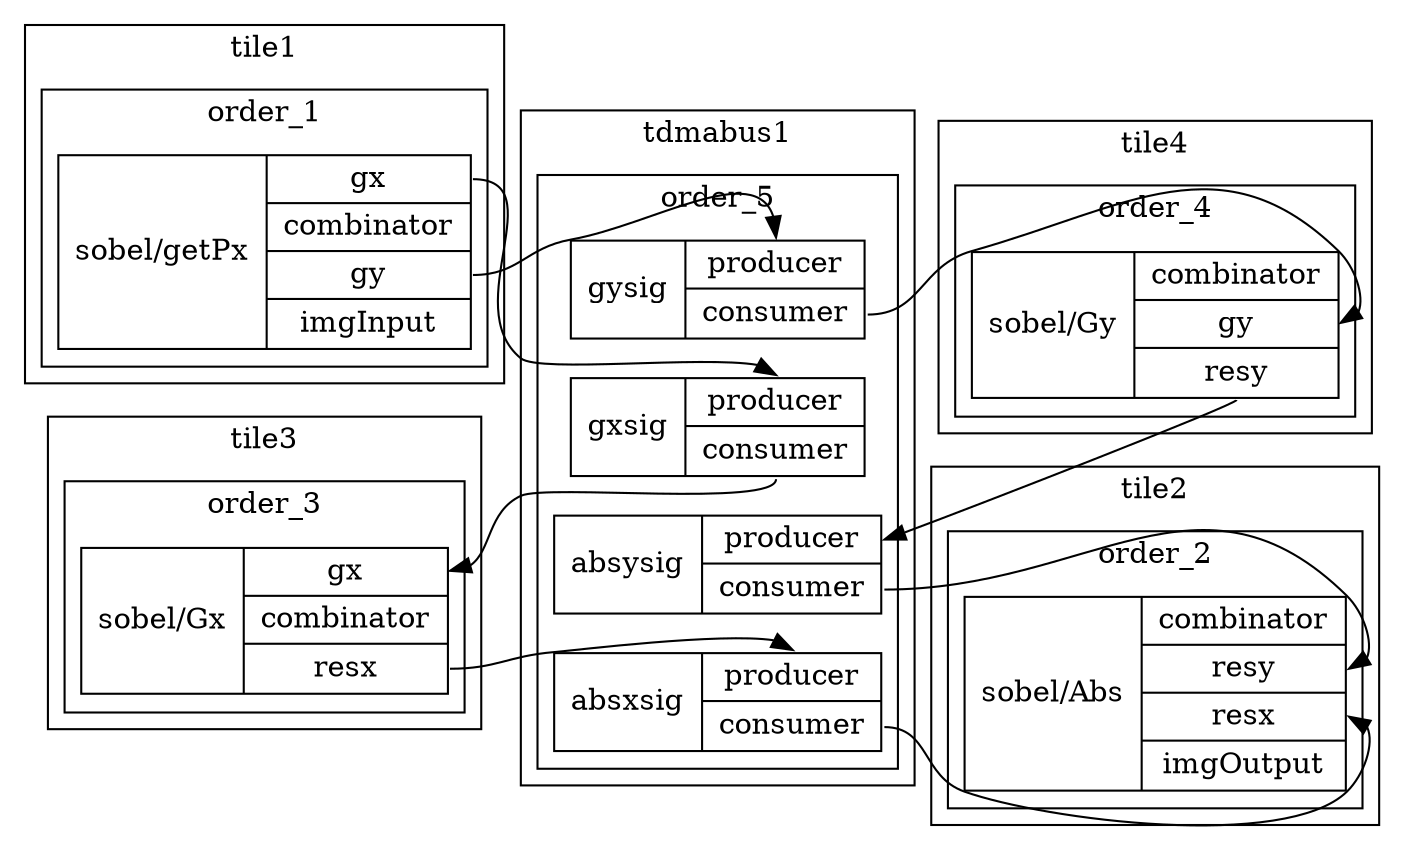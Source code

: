 digraph {
	graph [_draw_="c 9 -#fffffe00 C 7 -#ffffff P 4 0 0 0 500 574 500 574 0 ",
		bb="0,0,574,500",
		rankdir=LR,
		xdotversion=1.7
	];
	node [label="\N"];
	subgraph cluster_tile2 {
		graph [_draw_="c 7 -#000000 p 4 380 8 380 180 566 180 566 8 ",
			_ldraw_="F 14 11 -Times-Roman c 7 -#000000 T 473 164.8 0 23 5 -tile2 ",
			bb="380,8,566,180",
			label=tile2,
			lheight=0.21,
			lp="473,168.5",
			lwidth=0.32,
			rankdir=LR
		];
		subgraph cluster_order_2 {
			graph [_draw_="c 7 -#000000 p 4 388 16 388 149 558 149 558 16 ",
				_ldraw_="F 14 11 -Times-Roman c 7 -#000000 T 473 133.8 0 45 7 -order_2 ",
				bb="388,16,558,149",
				label=order_2,
				lheight=0.21,
				lp="473,137.5",
				lwidth=0.62,
				rankdir=LR
			];
			"sobel/Abs"	[_draw_="c 7 -#000000 p 4 396 25 396 117 550 117 550 25 c 7 -#000000 L 2 470 25 470 117 c 7 -#000000 L 2 470 94 550 94 c 7 -#000000 L 2 470 \
71 550 71 c 7 -#000000 L 2 470 48 550 48 ",
				_ldraw_="F 14 11 -Times-Roman c 7 -#000000 T 433 67.3 0 58 9 -sobel/Abs F 14 11 -Times-Roman c 7 -#000000 T 510 101.8 0 64 10 -combinator \
F 14 11 -Times-Roman c 7 -#000000 T 510 78.8 0 24 4 -resy F 14 11 -Times-Roman c 7 -#000000 T 510 55.8 0 24 4 -resx F 14 11 -Times-Roman \
c 7 -#000000 T 510 32.8 0 60 9 -imgOutput ",
				height=1.2917,
				label="{sobel/Abs|{<combinator>combinator|<resy>resy|<resx>resx|<imgOutput>imgOutput}}",
				pos="473,71",
				rects="396,25,470,117 470,94,550,117 470,71,550,94 470,48,550,71 470,25,550,48",
				shape=record,
				width=2.1389];
		}
	}
	subgraph cluster_tile1 {
		graph [_draw_="c 7 -#000000 p 4 8 230 8 402 202 402 202 230 ",
			_ldraw_="F 14 11 -Times-Roman c 7 -#000000 T 105 386.8 0 23 5 -tile1 ",
			bb="8,230,202,402",
			label=tile1,
			lheight=0.21,
			lp="105,390.5",
			lwidth=0.32,
			rankdir=LR
		];
		subgraph cluster_order_1 {
			graph [_draw_="c 7 -#000000 p 4 16 238 16 371 194 371 194 238 ",
				_ldraw_="F 14 11 -Times-Roman c 7 -#000000 T 105 355.8 0 45 7 -order_1 ",
				bb="16,238,194,371",
				label=order_1,
				lheight=0.21,
				lp="105,359.5",
				lwidth=0.62,
				rankdir=LR
			];
			"sobel/getPx"	[_draw_="c 7 -#000000 p 4 24 247 24 339 186 339 186 247 c 7 -#000000 L 2 106 247 106 339 c 7 -#000000 L 2 106 316 186 316 c 7 -#000000 L \
2 106 293 186 293 c 7 -#000000 L 2 106 270 186 270 ",
				_ldraw_="F 14 11 -Times-Roman c 7 -#000000 T 65 289.3 0 66 11 -sobel/getPx F 14 11 -Times-Roman c 7 -#000000 T 146 323.8 0 14 2 -gx F 14 \
11 -Times-Roman c 7 -#000000 T 146 300.8 0 64 10 -combinator F 14 11 -Times-Roman c 7 -#000000 T 146 277.8 0 14 2 -gy F 14 11 -Times-Roman \
c 7 -#000000 T 146 254.8 0 50 8 -imgInput ",
				height=1.2917,
				label="{sobel/getPx|{<gx>gx|<combinator>combinator|<gy>gy|<imgInput>imgInput}}",
				pos="105,293",
				rects="24,247,106,339 106,316,186,339 106,293,186,316 106,270,186,293 106,247,186,270",
				shape=record,
				width=2.25];
		}
	}
	subgraph cluster_tile3 {
		graph [_draw_="c 7 -#000000 p 4 383 344 383 492 563 492 563 344 ",
			_ldraw_="F 14 11 -Times-Roman c 7 -#000000 T 473 476.8 0 23 5 -tile3 ",
			bb="383,344,563,492",
			label=tile3,
			lheight=0.21,
			lp="473,480.5",
			lwidth=0.32,
			rankdir=LR
		];
		subgraph cluster_order_3 {
			graph [_draw_="c 7 -#000000 p 4 391 352 391 461 555 461 555 352 ",
				_ldraw_="F 14 11 -Times-Roman c 7 -#000000 T 473 445.8 0 45 7 -order_3 ",
				bb="391,352,555,461",
				label=order_3,
				lheight=0.21,
				lp="473,449.5",
				lwidth=0.62,
				rankdir=LR
			];
			"sobel/Gx"	[_draw_="c 7 -#000000 p 4 399 360.5 399 429.5 547 429.5 547 360.5 c 7 -#000000 L 2 467 360.5 467 429.5 c 7 -#000000 L 2 467 406.5 547 406.5 \
c 7 -#000000 L 2 467 383.5 547 383.5 ",
				_ldraw_="F 14 11 -Times-Roman c 7 -#000000 T 433 391.3 0 52 8 -sobel/Gx F 14 11 -Times-Roman c 7 -#000000 T 507 414.3 0 14 2 -gx F 14 11 \
-Times-Roman c 7 -#000000 T 507 391.3 0 64 10 -combinator F 14 11 -Times-Roman c 7 -#000000 T 507 368.3 0 24 4 -resx ",
				height=0.97222,
				label="{sobel/Gx|{<gx>gx|<combinator>combinator|<resx>resx}}",
				pos="473,395",
				rects="399,360.5,467,429.5 467,406.5,547,429.5 467,383.5,547,406.5 467,360.5,547,383.5",
				shape=record,
				width=2.0556];
		}
	}
	subgraph cluster_tdmabus1 {
		graph [_draw_="c 7 -#000000 p 4 210 90 210 411 372 411 372 90 ",
			_ldraw_="F 14 11 -Times-Roman c 7 -#000000 T 291 395.8 0 55 8 -tdmabus1 ",
			bb="210,90,372,411",
			label=tdmabus1,
			lheight=0.21,
			lp="291,399.5",
			lwidth=0.76,
			rankdir=LR
		];
		subgraph cluster_order_5 {
			graph [_draw_="c 7 -#000000 p 4 218 98 218 380 364 380 364 98 ",
				_ldraw_="F 14 11 -Times-Roman c 7 -#000000 T 291 364.8 0 45 7 -order_5 ",
				bb="218,98,364,380",
				label=order_5,
				lheight=0.21,
				lp="291,368.5",
				lwidth=0.62,
				rankdir=LR
			];
			gxsig	[_draw_="c 7 -#000000 p 4 232.5 302 232.5 348 349.5 348 349.5 302 c 7 -#000000 L 2 278.5 302 278.5 348 c 7 -#000000 L 2 278.5 325 349.5 325 ",
				_ldraw_="F 14 11 -Times-Roman c 7 -#000000 T 255.5 321.3 0 30 5 -gxsig F 14 11 -Times-Roman c 7 -#000000 T 314 332.8 0 52 8 -producer F 14 \
11 -Times-Roman c 7 -#000000 T 314 309.8 0 55 8 -consumer ",
				height=0.65278,
				label="{gxsig|{<producer>producer|<consumer>consumer}}",
				pos="291,325",
				rects="232.5,302,278.5,348 278.5,325,349.5,348 278.5,302,349.5,325",
				shape=record,
				width=1.625];
			gysig	[_draw_="c 7 -#000000 p 4 232.5 237 232.5 283 349.5 283 349.5 237 c 7 -#000000 L 2 278.5 237 278.5 283 c 7 -#000000 L 2 278.5 260 349.5 260 ",
				_ldraw_="F 14 11 -Times-Roman c 7 -#000000 T 255.5 256.3 0 30 5 -gysig F 14 11 -Times-Roman c 7 -#000000 T 314 267.8 0 52 8 -producer F 14 \
11 -Times-Roman c 7 -#000000 T 314 244.8 0 55 8 -consumer ",
				height=0.65278,
				label="{gysig|{<producer>producer|<consumer>consumer}}",
				pos="291,260",
				rects="232.5,237,278.5,283 278.5,260,349.5,283 278.5,237,349.5,260",
				shape=record,
				width=1.625];
			absxsig	[_draw_="c 7 -#000000 p 4 226 107 226 153 356 153 356 107 c 7 -#000000 L 2 285 107 285 153 c 7 -#000000 L 2 285 130 356 130 ",
				_ldraw_="F 14 11 -Times-Roman c 7 -#000000 T 255.5 126.3 0 43 7 -absxsig F 14 11 -Times-Roman c 7 -#000000 T 320.5 137.8 0 52 8 -producer \
F 14 11 -Times-Roman c 7 -#000000 T 320.5 114.8 0 55 8 -consumer ",
				height=0.65278,
				label="{absxsig|{<producer>producer|<consumer>consumer}}",
				pos="291,130",
				rects="226,107,285,153 285,130,356,153 285,107,356,130",
				shape=record,
				width=1.8056];
			absysig	[_draw_="c 7 -#000000 p 4 226 172 226 218 356 218 356 172 c 7 -#000000 L 2 285 172 285 218 c 7 -#000000 L 2 285 195 356 195 ",
				_ldraw_="F 14 11 -Times-Roman c 7 -#000000 T 255.5 191.3 0 43 7 -absysig F 14 11 -Times-Roman c 7 -#000000 T 320.5 202.8 0 52 8 -producer \
F 14 11 -Times-Roman c 7 -#000000 T 320.5 179.8 0 55 8 -consumer ",
				height=0.65278,
				label="{absysig|{<producer>producer|<consumer>consumer}}",
				pos="291,195",
				rects="226,172,285,218 285,195,356,218 285,172,356,195",
				shape=record,
				width=1.8056];
		}
	}
	subgraph cluster_tile4 {
		graph [_draw_="c 7 -#000000 p 4 383 188 383 336 563 336 563 188 ",
			_ldraw_="F 14 11 -Times-Roman c 7 -#000000 T 473 320.8 0 23 5 -tile4 ",
			bb="383,188,563,336",
			label=tile4,
			lheight=0.21,
			lp="473,324.5",
			lwidth=0.32,
			rankdir=LR
		];
		subgraph cluster_order_4 {
			graph [_draw_="c 7 -#000000 p 4 391 196 391 305 555 305 555 196 ",
				_ldraw_="F 14 11 -Times-Roman c 7 -#000000 T 473 289.8 0 45 7 -order_4 ",
				bb="391,196,555,305",
				label=order_4,
				lheight=0.21,
				lp="473,293.5",
				lwidth=0.62,
				rankdir=LR
			];
			"sobel/Gy"	[_draw_="c 7 -#000000 p 4 399 204.5 399 273.5 547 273.5 547 204.5 c 7 -#000000 L 2 467 204.5 467 273.5 c 7 -#000000 L 2 467 250.5 547 250.5 \
c 7 -#000000 L 2 467 227.5 547 227.5 ",
				_ldraw_="F 14 11 -Times-Roman c 7 -#000000 T 433 235.3 0 52 8 -sobel/Gy F 14 11 -Times-Roman c 7 -#000000 T 507 258.3 0 64 10 -combinator \
F 14 11 -Times-Roman c 7 -#000000 T 507 235.3 0 14 2 -gy F 14 11 -Times-Roman c 7 -#000000 T 507 212.3 0 24 4 -resy ",
				height=0.97222,
				label="{sobel/Gy|{<combinator>combinator|<gy>gy|<resy>resy}}",
				pos="473,239",
				rects="399,204.5,467,273.5 467,250.5,547,273.5 467,227.5,547,250.5 467,204.5,547,227.5",
				shape=record,
				width=2.0556];
		}
	}
	"sobel/getPx":gx -> gxsig:producer	[_draw_="c 7 -#000000 B 7 187 328 209.09 328 210.91 343.33 232.5 348 263.89 354.8 303.69 378.81 312.31 358.91 ",
		_hdraw_="S 5 -solid c 7 -#000000 C 7 -#000000 P 3 315.77 359.45 314 349 308.87 358.27 ",
		pos="e,314,349 187,328 209.09,328 210.91,343.33 232.5,348 263.89,354.8 303.69,378.81 312.31,358.91"];
	"sobel/getPx":gy -> gysig:producer	[_draw_="c 7 -#000000 B 4 187 281 198.69 281 278.11 292.74 305.07 288.76 ",
		_hdraw_="S 5 -solid c 7 -#000000 C 7 -#000000 P 3 306.82 291.79 314 284 303.53 285.61 ",
		pos="e,314,284 187,281 198.69,281 278.11,292.74 305.07,288.76"];
	gxsig:consumer -> "sobel/Gx":gx	[_draw_="c 7 -#000000 B 7 351 313 407.21 313 352.46 398.48 399 430 415.84 441.41 481.73 451.44 501.42 439.61 ",
		_hdraw_="S 5 -solid c 7 -#000000 C 7 -#000000 P 3 504.5 441.3 507 431 498.62 437.49 ",
		pos="e,507,431 351,313 407.21,313 352.46,398.48 399,430 415.84,441.41 481.73,451.44 501.42,439.61"];
	gysig:consumer -> "sobel/Gy":gy	[_draw_="c 7 -#000000 B 10 351 248 375.26 248 375.48 268.04 399 274 462.76 290.16 499.83 319.84 547 274 554.93 266.29 559.96 251.85 556.61 \
244.15 ",
		_hdraw_="S 5 -solid c 7 -#000000 C 7 -#000000 P 3 558.38 241.13 548 239 554.78 247.14 ",
		pos="e,548,239 351,248 375.26,248 375.48,268.04 399,274 462.76,290.16 499.83,319.84 547,274 554.93,266.29 559.96,251.85 556.61,244.15"];
	"sobel/Gx":resx -> absxsig:producer	[_draw_="c 7 -#000000 B 10 507 359 507 298.34 415.5 358.19 380 309 370.49 295.83 377.38 178.33 372 163 369.74 156.57 368.92 150.38 366.23 \
146.4 ",
		_hdraw_="S 5 -solid c 7 -#000000 C 7 -#000000 P 3 367.53 143.15 357 142 364.52 149.46 ",
		pos="e,357,142 507,359 507,298.34 415.5,358.19 380,309 370.49,295.83 377.38,178.33 372,163 369.74,156.57 368.92,150.38 366.23,146.4"];
	absxsig:consumer -> "sobel/Abs":resx	[_draw_="c 7 -#000000 B 10 357 118 402.03 118 358.53 49.47 396 24.5 424.48 5.52 525.45 0.65 550 24.5 557.74 32.02 562.67 46.02 559.59 53.67 ",
		_hdraw_="S 5 -solid c 7 -#000000 C 7 -#000000 P 3 557.65 50.75 551 59 561.34 56.7 ",
		pos="e,551,59 357,118 402.03,118 358.53,49.469 396,24.5 424.48,5.5223 525.45,0.65437 550,24.5 557.74,32.015 562.67,46.019 559.59,53.671"];
	"sobel/Gy":resy -> absysig:producer	[_draw_="c 7 -#000000 B 4 507 203 507 139.7 431.94 200.17 367.28 206.48 ",
		_hdraw_="S 5 -solid c 7 -#000000 C 7 -#000000 P 3 366.81 203 357 207 367.16 209.99 ",
		pos="e,357,207 507,203 507,139.7 431.94,200.17 367.28,206.48"];
	absysig:consumer -> "sobel/Abs":resy	[_draw_="c 7 -#000000 B 7 357 183 447.58 183 496.17 190.36 550 117.5 556.27 109.02 561.64 95.89 559.4 88.52 ",
		_hdraw_="S 5 -solid c 7 -#000000 C 7 -#000000 P 3 561.28 85.56 551 83 557.44 91.41 ",
		pos="e,551,83 357,183 447.58,183 496.17,190.36 550,117.5 556.27,109.02 561.64,95.892 559.4,88.517"];
}
